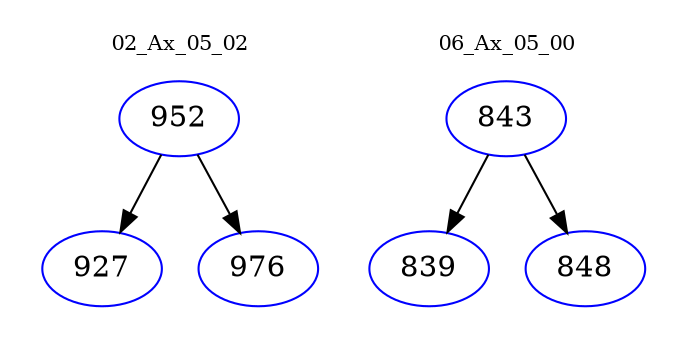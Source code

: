 digraph{
subgraph cluster_0 {
color = white
label = "02_Ax_05_02";
fontsize=10;
T0_952 [label="952", color="blue"]
T0_952 -> T0_927 [color="black"]
T0_927 [label="927", color="blue"]
T0_952 -> T0_976 [color="black"]
T0_976 [label="976", color="blue"]
}
subgraph cluster_1 {
color = white
label = "06_Ax_05_00";
fontsize=10;
T1_843 [label="843", color="blue"]
T1_843 -> T1_839 [color="black"]
T1_839 [label="839", color="blue"]
T1_843 -> T1_848 [color="black"]
T1_848 [label="848", color="blue"]
}
}
